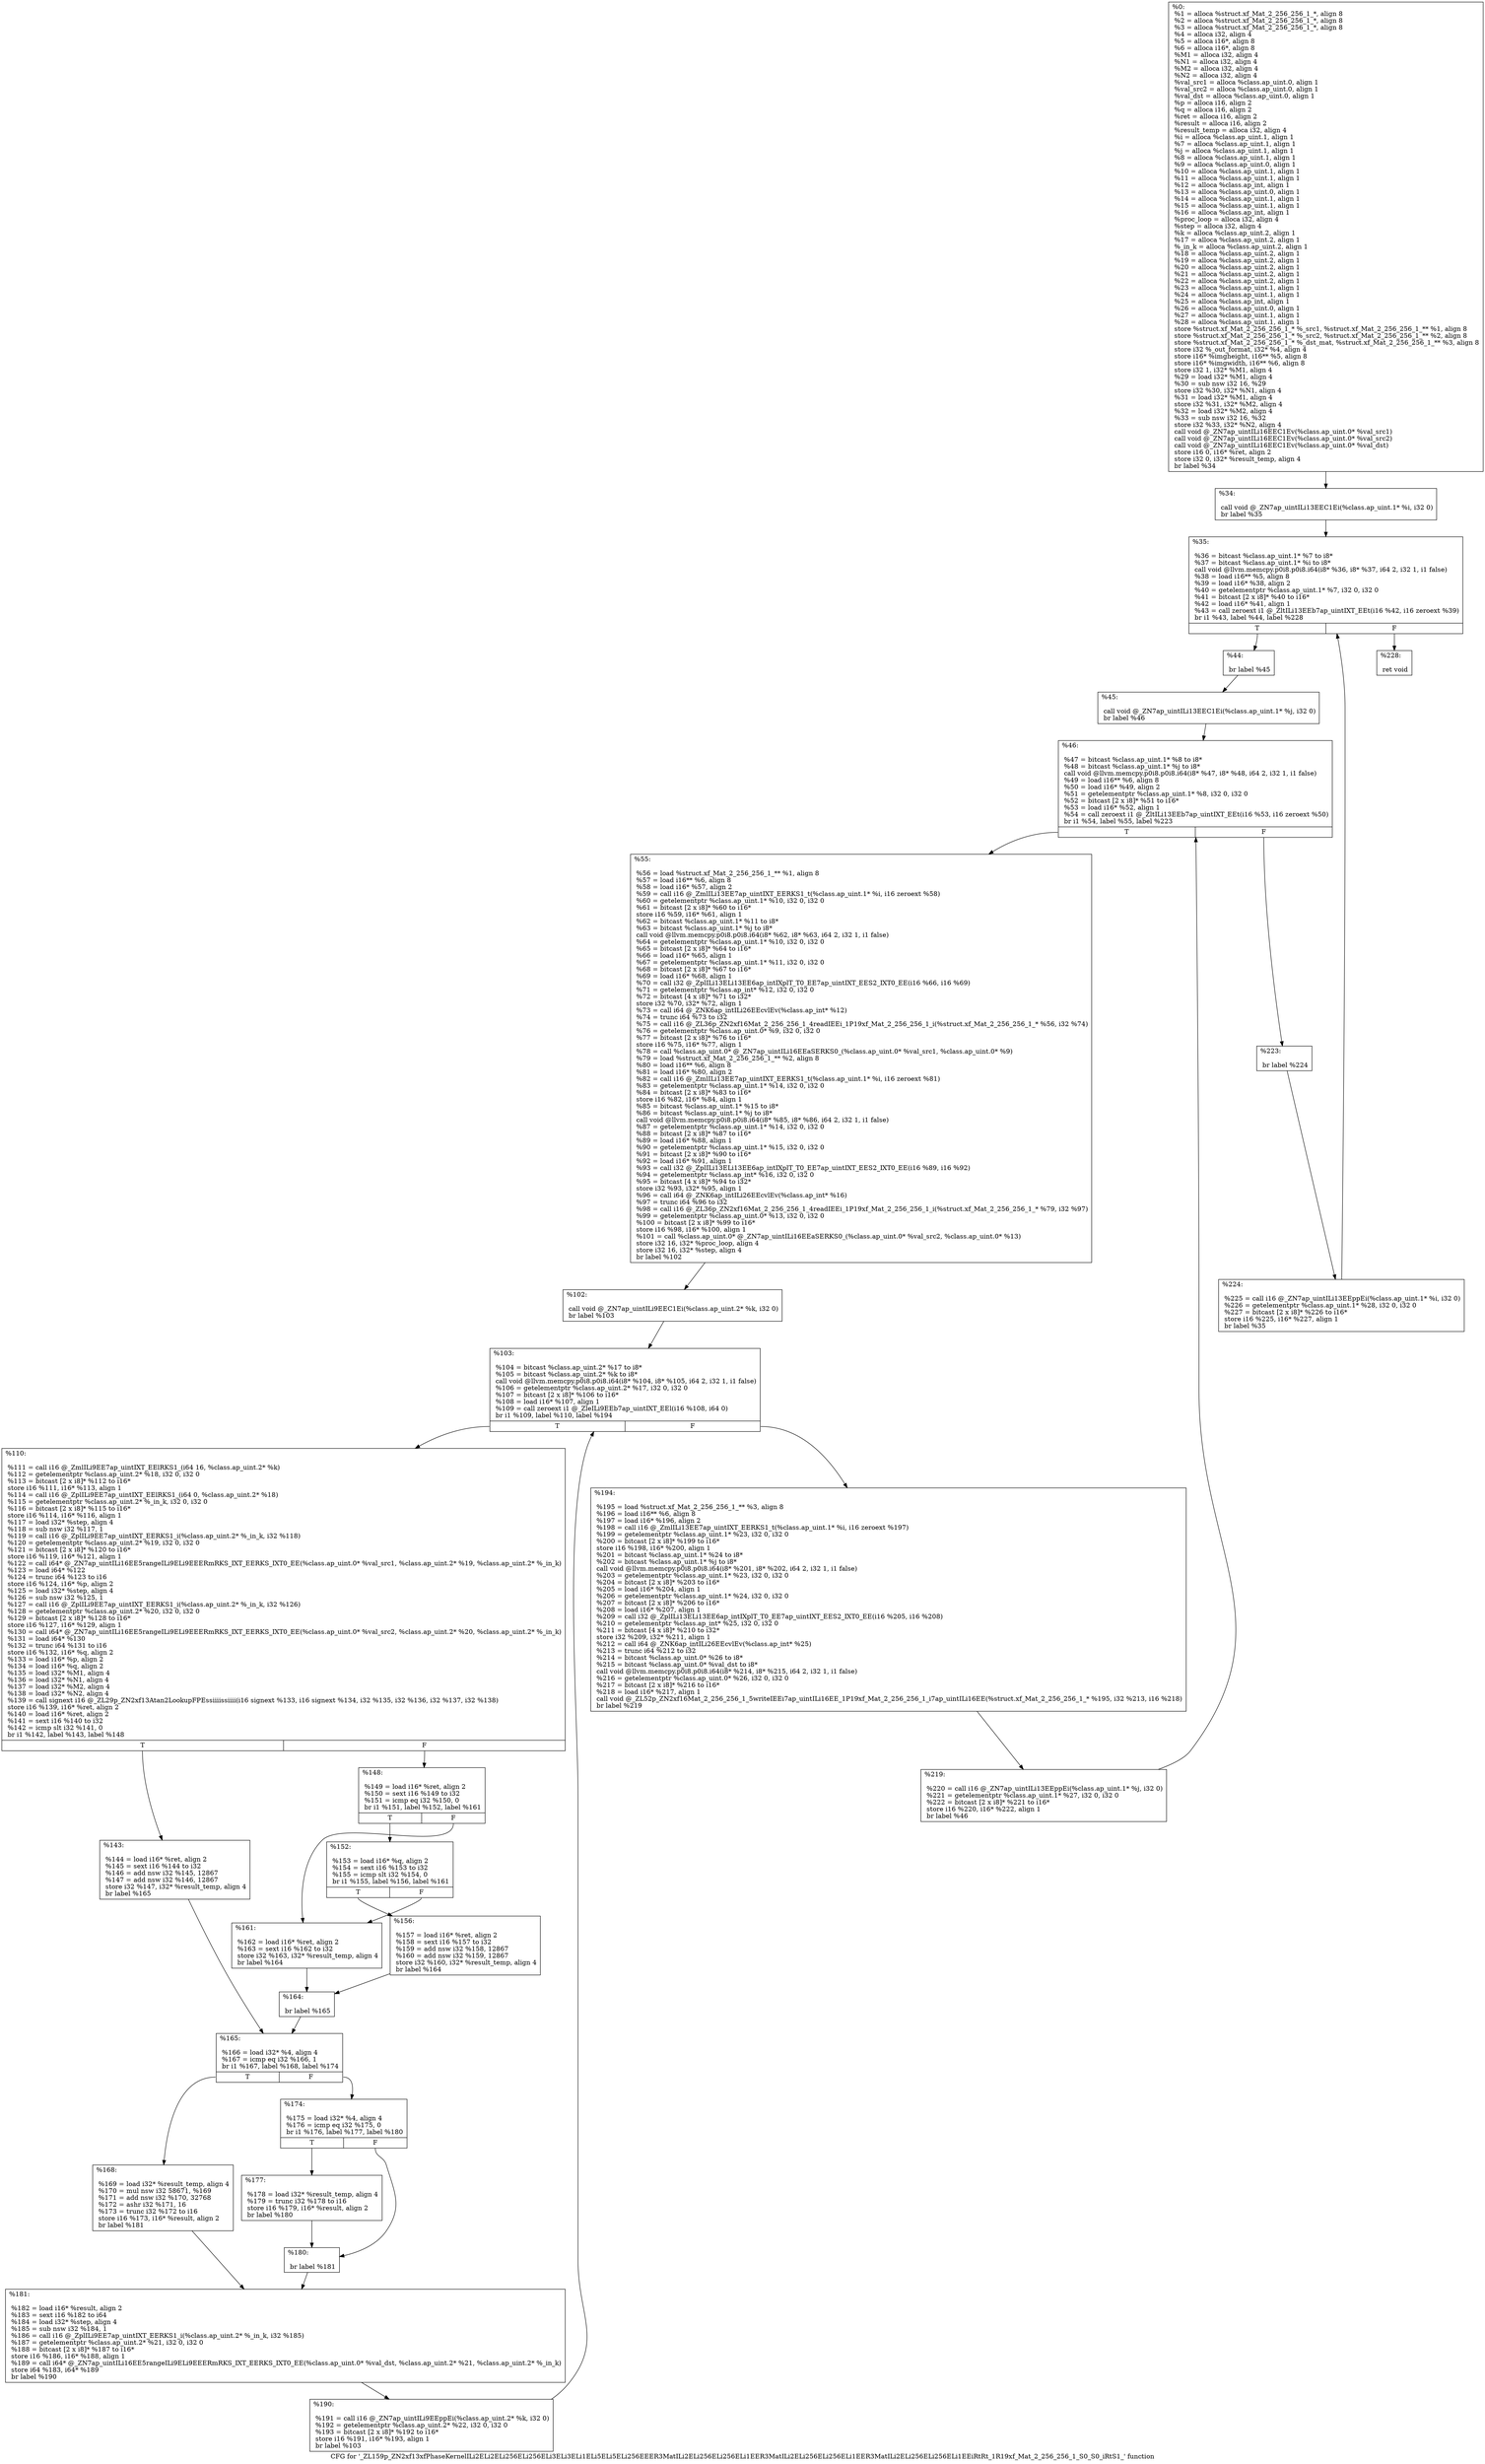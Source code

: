 digraph "CFG for '_ZL159p_ZN2xf13xfPhaseKernelILi2ELi2ELi256ELi256ELi3ELi3ELi1ELi5ELi5ELi256EEER3MatILi2ELi256ELi256ELi1EER3MatILi2ELi256ELi256ELi1EER3MatILi2ELi256ELi256ELi1EEiRtRt_1R19xf_Mat_2_256_256_1_S0_S0_iRtS1_' function" {
	label="CFG for '_ZL159p_ZN2xf13xfPhaseKernelILi2ELi2ELi256ELi256ELi3ELi3ELi1ELi5ELi5ELi256EEER3MatILi2ELi256ELi256ELi1EER3MatILi2ELi256ELi256ELi1EER3MatILi2ELi256ELi256ELi1EEiRtRt_1R19xf_Mat_2_256_256_1_S0_S0_iRtS1_' function";

	Node0x1c92cb0 [shape=record,label="{%0:\l  %1 = alloca %struct.xf_Mat_2_256_256_1_*, align 8\l  %2 = alloca %struct.xf_Mat_2_256_256_1_*, align 8\l  %3 = alloca %struct.xf_Mat_2_256_256_1_*, align 8\l  %4 = alloca i32, align 4\l  %5 = alloca i16*, align 8\l  %6 = alloca i16*, align 8\l  %M1 = alloca i32, align 4\l  %N1 = alloca i32, align 4\l  %M2 = alloca i32, align 4\l  %N2 = alloca i32, align 4\l  %val_src1 = alloca %class.ap_uint.0, align 1\l  %val_src2 = alloca %class.ap_uint.0, align 1\l  %val_dst = alloca %class.ap_uint.0, align 1\l  %p = alloca i16, align 2\l  %q = alloca i16, align 2\l  %ret = alloca i16, align 2\l  %result = alloca i16, align 2\l  %result_temp = alloca i32, align 4\l  %i = alloca %class.ap_uint.1, align 1\l  %7 = alloca %class.ap_uint.1, align 1\l  %j = alloca %class.ap_uint.1, align 1\l  %8 = alloca %class.ap_uint.1, align 1\l  %9 = alloca %class.ap_uint.0, align 1\l  %10 = alloca %class.ap_uint.1, align 1\l  %11 = alloca %class.ap_uint.1, align 1\l  %12 = alloca %class.ap_int, align 1\l  %13 = alloca %class.ap_uint.0, align 1\l  %14 = alloca %class.ap_uint.1, align 1\l  %15 = alloca %class.ap_uint.1, align 1\l  %16 = alloca %class.ap_int, align 1\l  %proc_loop = alloca i32, align 4\l  %step = alloca i32, align 4\l  %k = alloca %class.ap_uint.2, align 1\l  %17 = alloca %class.ap_uint.2, align 1\l  %_in_k = alloca %class.ap_uint.2, align 1\l  %18 = alloca %class.ap_uint.2, align 1\l  %19 = alloca %class.ap_uint.2, align 1\l  %20 = alloca %class.ap_uint.2, align 1\l  %21 = alloca %class.ap_uint.2, align 1\l  %22 = alloca %class.ap_uint.2, align 1\l  %23 = alloca %class.ap_uint.1, align 1\l  %24 = alloca %class.ap_uint.1, align 1\l  %25 = alloca %class.ap_int, align 1\l  %26 = alloca %class.ap_uint.0, align 1\l  %27 = alloca %class.ap_uint.1, align 1\l  %28 = alloca %class.ap_uint.1, align 1\l  store %struct.xf_Mat_2_256_256_1_* %_src1, %struct.xf_Mat_2_256_256_1_** %1, align 8\l  store %struct.xf_Mat_2_256_256_1_* %_src2, %struct.xf_Mat_2_256_256_1_** %2, align 8\l  store %struct.xf_Mat_2_256_256_1_* %_dst_mat, %struct.xf_Mat_2_256_256_1_** %3, align 8\l  store i32 %_out_format, i32* %4, align 4\l  store i16* %imgheight, i16** %5, align 8\l  store i16* %imgwidth, i16** %6, align 8\l  store i32 1, i32* %M1, align 4\l  %29 = load i32* %M1, align 4\l  %30 = sub nsw i32 16, %29\l  store i32 %30, i32* %N1, align 4\l  %31 = load i32* %M1, align 4\l  store i32 %31, i32* %M2, align 4\l  %32 = load i32* %M2, align 4\l  %33 = sub nsw i32 16, %32\l  store i32 %33, i32* %N2, align 4\l  call void @_ZN7ap_uintILi16EEC1Ev(%class.ap_uint.0* %val_src1)\l  call void @_ZN7ap_uintILi16EEC1Ev(%class.ap_uint.0* %val_src2)\l  call void @_ZN7ap_uintILi16EEC1Ev(%class.ap_uint.0* %val_dst)\l  store i16 0, i16* %ret, align 2\l  store i32 0, i32* %result_temp, align 4\l  br label %34\l}"];
	Node0x1c92cb0 -> Node0x1c97630;
	Node0x1c97630 [shape=record,label="{%34:\l\l  call void @_ZN7ap_uintILi13EEC1Ei(%class.ap_uint.1* %i, i32 0)\l  br label %35\l}"];
	Node0x1c97630 -> Node0x1c9be20;
	Node0x1c9be20 [shape=record,label="{%35:\l\l  %36 = bitcast %class.ap_uint.1* %7 to i8*\l  %37 = bitcast %class.ap_uint.1* %i to i8*\l  call void @llvm.memcpy.p0i8.p0i8.i64(i8* %36, i8* %37, i64 2, i32 1, i1 false)\l  %38 = load i16** %5, align 8\l  %39 = load i16* %38, align 2\l  %40 = getelementptr %class.ap_uint.1* %7, i32 0, i32 0\l  %41 = bitcast [2 x i8]* %40 to i16*\l  %42 = load i16* %41, align 1\l  %43 = call zeroext i1 @_ZltILi13EEb7ap_uintIXT_EEt(i16 %42, i16 zeroext %39)\l  br i1 %43, label %44, label %228\l|{<s0>T|<s1>F}}"];
	Node0x1c9be20:s0 -> Node0x1c9c4f0;
	Node0x1c9be20:s1 -> Node0x1c9c550;
	Node0x1c9c4f0 [shape=record,label="{%44:\l\l  br label %45\l}"];
	Node0x1c9c4f0 -> Node0x1c9c660;
	Node0x1c9c660 [shape=record,label="{%45:\l\l  call void @_ZN7ap_uintILi13EEC1Ei(%class.ap_uint.1* %j, i32 0)\l  br label %46\l}"];
	Node0x1c9c660 -> Node0x1c9c820;
	Node0x1c9c820 [shape=record,label="{%46:\l\l  %47 = bitcast %class.ap_uint.1* %8 to i8*\l  %48 = bitcast %class.ap_uint.1* %j to i8*\l  call void @llvm.memcpy.p0i8.p0i8.i64(i8* %47, i8* %48, i64 2, i32 1, i1 false)\l  %49 = load i16** %6, align 8\l  %50 = load i16* %49, align 2\l  %51 = getelementptr %class.ap_uint.1* %8, i32 0, i32 0\l  %52 = bitcast [2 x i8]* %51 to i16*\l  %53 = load i16* %52, align 1\l  %54 = call zeroext i1 @_ZltILi13EEb7ap_uintIXT_EEt(i16 %53, i16 zeroext %50)\l  br i1 %54, label %55, label %223\l|{<s0>T|<s1>F}}"];
	Node0x1c9c820:s0 -> Node0x1c9ce60;
	Node0x1c9c820:s1 -> Node0x1c9cec0;
	Node0x1c9ce60 [shape=record,label="{%55:\l\l  %56 = load %struct.xf_Mat_2_256_256_1_** %1, align 8\l  %57 = load i16** %6, align 8\l  %58 = load i16* %57, align 2\l  %59 = call i16 @_ZmlILi13EE7ap_uintIXT_EERKS1_t(%class.ap_uint.1* %i, i16 zeroext %58)\l  %60 = getelementptr %class.ap_uint.1* %10, i32 0, i32 0\l  %61 = bitcast [2 x i8]* %60 to i16*\l  store i16 %59, i16* %61, align 1\l  %62 = bitcast %class.ap_uint.1* %11 to i8*\l  %63 = bitcast %class.ap_uint.1* %j to i8*\l  call void @llvm.memcpy.p0i8.p0i8.i64(i8* %62, i8* %63, i64 2, i32 1, i1 false)\l  %64 = getelementptr %class.ap_uint.1* %10, i32 0, i32 0\l  %65 = bitcast [2 x i8]* %64 to i16*\l  %66 = load i16* %65, align 1\l  %67 = getelementptr %class.ap_uint.1* %11, i32 0, i32 0\l  %68 = bitcast [2 x i8]* %67 to i16*\l  %69 = load i16* %68, align 1\l  %70 = call i32 @_ZplILi13ELi13EE6ap_intIXplT_T0_EE7ap_uintIXT_EES2_IXT0_EE(i16 %66, i16 %69)\l  %71 = getelementptr %class.ap_int* %12, i32 0, i32 0\l  %72 = bitcast [4 x i8]* %71 to i32*\l  store i32 %70, i32* %72, align 1\l  %73 = call i64 @_ZNK6ap_intILi26EEcvlEv(%class.ap_int* %12)\l  %74 = trunc i64 %73 to i32\l  %75 = call i16 @_ZL36p_ZN2xf16Mat_2_256_256_1_4readIEEi_1P19xf_Mat_2_256_256_1_i(%struct.xf_Mat_2_256_256_1_* %56, i32 %74)\l  %76 = getelementptr %class.ap_uint.0* %9, i32 0, i32 0\l  %77 = bitcast [2 x i8]* %76 to i16*\l  store i16 %75, i16* %77, align 1\l  %78 = call %class.ap_uint.0* @_ZN7ap_uintILi16EEaSERKS0_(%class.ap_uint.0* %val_src1, %class.ap_uint.0* %9)\l  %79 = load %struct.xf_Mat_2_256_256_1_** %2, align 8\l  %80 = load i16** %6, align 8\l  %81 = load i16* %80, align 2\l  %82 = call i16 @_ZmlILi13EE7ap_uintIXT_EERKS1_t(%class.ap_uint.1* %i, i16 zeroext %81)\l  %83 = getelementptr %class.ap_uint.1* %14, i32 0, i32 0\l  %84 = bitcast [2 x i8]* %83 to i16*\l  store i16 %82, i16* %84, align 1\l  %85 = bitcast %class.ap_uint.1* %15 to i8*\l  %86 = bitcast %class.ap_uint.1* %j to i8*\l  call void @llvm.memcpy.p0i8.p0i8.i64(i8* %85, i8* %86, i64 2, i32 1, i1 false)\l  %87 = getelementptr %class.ap_uint.1* %14, i32 0, i32 0\l  %88 = bitcast [2 x i8]* %87 to i16*\l  %89 = load i16* %88, align 1\l  %90 = getelementptr %class.ap_uint.1* %15, i32 0, i32 0\l  %91 = bitcast [2 x i8]* %90 to i16*\l  %92 = load i16* %91, align 1\l  %93 = call i32 @_ZplILi13ELi13EE6ap_intIXplT_T0_EE7ap_uintIXT_EES2_IXT0_EE(i16 %89, i16 %92)\l  %94 = getelementptr %class.ap_int* %16, i32 0, i32 0\l  %95 = bitcast [4 x i8]* %94 to i32*\l  store i32 %93, i32* %95, align 1\l  %96 = call i64 @_ZNK6ap_intILi26EEcvlEv(%class.ap_int* %16)\l  %97 = trunc i64 %96 to i32\l  %98 = call i16 @_ZL36p_ZN2xf16Mat_2_256_256_1_4readIEEi_1P19xf_Mat_2_256_256_1_i(%struct.xf_Mat_2_256_256_1_* %79, i32 %97)\l  %99 = getelementptr %class.ap_uint.0* %13, i32 0, i32 0\l  %100 = bitcast [2 x i8]* %99 to i16*\l  store i16 %98, i16* %100, align 1\l  %101 = call %class.ap_uint.0* @_ZN7ap_uintILi16EEaSERKS0_(%class.ap_uint.0* %val_src2, %class.ap_uint.0* %13)\l  store i32 16, i32* %proc_loop, align 4\l  store i32 16, i32* %step, align 4\l  br label %102\l}"];
	Node0x1c9ce60 -> Node0x1c9ebe0;
	Node0x1c9ebe0 [shape=record,label="{%102:\l\l  call void @_ZN7ap_uintILi9EEC1Ei(%class.ap_uint.2* %k, i32 0)\l  br label %103\l}"];
	Node0x1c9ebe0 -> Node0x1c9fda0;
	Node0x1c9fda0 [shape=record,label="{%103:\l\l  %104 = bitcast %class.ap_uint.2* %17 to i8*\l  %105 = bitcast %class.ap_uint.2* %k to i8*\l  call void @llvm.memcpy.p0i8.p0i8.i64(i8* %104, i8* %105, i64 2, i32 1, i1 false)\l  %106 = getelementptr %class.ap_uint.2* %17, i32 0, i32 0\l  %107 = bitcast [2 x i8]* %106 to i16*\l  %108 = load i16* %107, align 1\l  %109 = call zeroext i1 @_ZleILi9EEb7ap_uintIXT_EEl(i16 %108, i64 0)\l  br i1 %109, label %110, label %194\l|{<s0>T|<s1>F}}"];
	Node0x1c9fda0:s0 -> Node0x1ca0370;
	Node0x1c9fda0:s1 -> Node0x1ca03d0;
	Node0x1ca0370 [shape=record,label="{%110:\l\l  %111 = call i16 @_ZmlILi9EE7ap_uintIXT_EElRKS1_(i64 16, %class.ap_uint.2* %k)\l  %112 = getelementptr %class.ap_uint.2* %18, i32 0, i32 0\l  %113 = bitcast [2 x i8]* %112 to i16*\l  store i16 %111, i16* %113, align 1\l  %114 = call i16 @_ZplILi9EE7ap_uintIXT_EElRKS1_(i64 0, %class.ap_uint.2* %18)\l  %115 = getelementptr %class.ap_uint.2* %_in_k, i32 0, i32 0\l  %116 = bitcast [2 x i8]* %115 to i16*\l  store i16 %114, i16* %116, align 1\l  %117 = load i32* %step, align 4\l  %118 = sub nsw i32 %117, 1\l  %119 = call i16 @_ZplILi9EE7ap_uintIXT_EERKS1_i(%class.ap_uint.2* %_in_k, i32 %118)\l  %120 = getelementptr %class.ap_uint.2* %19, i32 0, i32 0\l  %121 = bitcast [2 x i8]* %120 to i16*\l  store i16 %119, i16* %121, align 1\l  %122 = call i64* @_ZN7ap_uintILi16EE5rangeILi9ELi9EEERmRKS_IXT_EERKS_IXT0_EE(%class.ap_uint.0* %val_src1, %class.ap_uint.2* %19, %class.ap_uint.2* %_in_k)\l  %123 = load i64* %122\l  %124 = trunc i64 %123 to i16\l  store i16 %124, i16* %p, align 2\l  %125 = load i32* %step, align 4\l  %126 = sub nsw i32 %125, 1\l  %127 = call i16 @_ZplILi9EE7ap_uintIXT_EERKS1_i(%class.ap_uint.2* %_in_k, i32 %126)\l  %128 = getelementptr %class.ap_uint.2* %20, i32 0, i32 0\l  %129 = bitcast [2 x i8]* %128 to i16*\l  store i16 %127, i16* %129, align 1\l  %130 = call i64* @_ZN7ap_uintILi16EE5rangeILi9ELi9EEERmRKS_IXT_EERKS_IXT0_EE(%class.ap_uint.0* %val_src2, %class.ap_uint.2* %20, %class.ap_uint.2* %_in_k)\l  %131 = load i64* %130\l  %132 = trunc i64 %131 to i16\l  store i16 %132, i16* %q, align 2\l  %133 = load i16* %p, align 2\l  %134 = load i16* %q, align 2\l  %135 = load i32* %M1, align 4\l  %136 = load i32* %N1, align 4\l  %137 = load i32* %M2, align 4\l  %138 = load i32* %N2, align 4\l  %139 = call signext i16 @_ZL29p_ZN2xf13Atan2LookupFPEssiiiissiiii(i16 signext %133, i16 signext %134, i32 %135, i32 %136, i32 %137, i32 %138)\l  store i16 %139, i16* %ret, align 2\l  %140 = load i16* %ret, align 2\l  %141 = sext i16 %140 to i32\l  %142 = icmp slt i32 %141, 0\l  br i1 %142, label %143, label %148\l|{<s0>T|<s1>F}}"];
	Node0x1ca0370:s0 -> Node0x1ca2230;
	Node0x1ca0370:s1 -> Node0x1ca2c40;
	Node0x1ca2230 [shape=record,label="{%143:\l\l  %144 = load i16* %ret, align 2\l  %145 = sext i16 %144 to i32\l  %146 = add nsw i32 %145, 12867\l  %147 = add nsw i32 %146, 12867\l  store i32 %147, i32* %result_temp, align 4\l  br label %165\l}"];
	Node0x1ca2230 -> Node0x1ca30c0;
	Node0x1ca2c40 [shape=record,label="{%148:\l\l  %149 = load i16* %ret, align 2\l  %150 = sext i16 %149 to i32\l  %151 = icmp eq i32 %150, 0\l  br i1 %151, label %152, label %161\l|{<s0>T|<s1>F}}"];
	Node0x1ca2c40:s0 -> Node0x1ca3330;
	Node0x1ca2c40:s1 -> Node0x1ca3390;
	Node0x1ca3330 [shape=record,label="{%152:\l\l  %153 = load i16* %q, align 2\l  %154 = sext i16 %153 to i32\l  %155 = icmp slt i32 %154, 0\l  br i1 %155, label %156, label %161\l|{<s0>T|<s1>F}}"];
	Node0x1ca3330:s0 -> Node0x1ca3670;
	Node0x1ca3330:s1 -> Node0x1ca3390;
	Node0x1ca3670 [shape=record,label="{%156:\l\l  %157 = load i16* %ret, align 2\l  %158 = sext i16 %157 to i32\l  %159 = add nsw i32 %158, 12867\l  %160 = add nsw i32 %159, 12867\l  store i32 %160, i32* %result_temp, align 4\l  br label %164\l}"];
	Node0x1ca3670 -> Node0x1ca3a30;
	Node0x1ca3390 [shape=record,label="{%161:\l\l  %162 = load i16* %ret, align 2\l  %163 = sext i16 %162 to i32\l  store i32 %163, i32* %result_temp, align 4\l  br label %164\l}"];
	Node0x1ca3390 -> Node0x1ca3a30;
	Node0x1ca3a30 [shape=record,label="{%164:\l\l  br label %165\l}"];
	Node0x1ca3a30 -> Node0x1ca30c0;
	Node0x1ca30c0 [shape=record,label="{%165:\l\l  %166 = load i32* %4, align 4\l  %167 = icmp eq i32 %166, 1\l  br i1 %167, label %168, label %174\l|{<s0>T|<s1>F}}"];
	Node0x1ca30c0:s0 -> Node0x1ca3eb0;
	Node0x1ca30c0:s1 -> Node0x1ca3f10;
	Node0x1ca3eb0 [shape=record,label="{%168:\l\l  %169 = load i32* %result_temp, align 4\l  %170 = mul nsw i32 58671, %169\l  %171 = add nsw i32 %170, 32768\l  %172 = ashr i32 %171, 16\l  %173 = trunc i32 %172 to i16\l  store i16 %173, i16* %result, align 2\l  br label %181\l}"];
	Node0x1ca3eb0 -> Node0x1ca4400;
	Node0x1ca3f10 [shape=record,label="{%174:\l\l  %175 = load i32* %4, align 4\l  %176 = icmp eq i32 %175, 0\l  br i1 %176, label %177, label %180\l|{<s0>T|<s1>F}}"];
	Node0x1ca3f10:s0 -> Node0x1ca45f0;
	Node0x1ca3f10:s1 -> Node0x1ca4650;
	Node0x1ca45f0 [shape=record,label="{%177:\l\l  %178 = load i32* %result_temp, align 4\l  %179 = trunc i32 %178 to i16\l  store i16 %179, i16* %result, align 2\l  br label %180\l}"];
	Node0x1ca45f0 -> Node0x1ca4650;
	Node0x1ca4650 [shape=record,label="{%180:\l\l  br label %181\l}"];
	Node0x1ca4650 -> Node0x1ca4400;
	Node0x1ca4400 [shape=record,label="{%181:\l\l  %182 = load i16* %result, align 2\l  %183 = sext i16 %182 to i64\l  %184 = load i32* %step, align 4\l  %185 = sub nsw i32 %184, 1\l  %186 = call i16 @_ZplILi9EE7ap_uintIXT_EERKS1_i(%class.ap_uint.2* %_in_k, i32 %185)\l  %187 = getelementptr %class.ap_uint.2* %21, i32 0, i32 0\l  %188 = bitcast [2 x i8]* %187 to i16*\l  store i16 %186, i16* %188, align 1\l  %189 = call i64* @_ZN7ap_uintILi16EE5rangeILi9ELi9EEERmRKS_IXT_EERKS_IXT0_EE(%class.ap_uint.0* %val_dst, %class.ap_uint.2* %21, %class.ap_uint.2* %_in_k)\l  store i64 %183, i64* %189\l  br label %190\l}"];
	Node0x1ca4400 -> Node0x1ca4e70;
	Node0x1ca4e70 [shape=record,label="{%190:\l\l  %191 = call i16 @_ZN7ap_uintILi9EEppEi(%class.ap_uint.2* %k, i32 0)\l  %192 = getelementptr %class.ap_uint.2* %22, i32 0, i32 0\l  %193 = bitcast [2 x i8]* %192 to i16*\l  store i16 %191, i16* %193, align 1\l  br label %103\l}"];
	Node0x1ca4e70 -> Node0x1c9fda0;
	Node0x1ca03d0 [shape=record,label="{%194:\l\l  %195 = load %struct.xf_Mat_2_256_256_1_** %3, align 8\l  %196 = load i16** %6, align 8\l  %197 = load i16* %196, align 2\l  %198 = call i16 @_ZmlILi13EE7ap_uintIXT_EERKS1_t(%class.ap_uint.1* %i, i16 zeroext %197)\l  %199 = getelementptr %class.ap_uint.1* %23, i32 0, i32 0\l  %200 = bitcast [2 x i8]* %199 to i16*\l  store i16 %198, i16* %200, align 1\l  %201 = bitcast %class.ap_uint.1* %24 to i8*\l  %202 = bitcast %class.ap_uint.1* %j to i8*\l  call void @llvm.memcpy.p0i8.p0i8.i64(i8* %201, i8* %202, i64 2, i32 1, i1 false)\l  %203 = getelementptr %class.ap_uint.1* %23, i32 0, i32 0\l  %204 = bitcast [2 x i8]* %203 to i16*\l  %205 = load i16* %204, align 1\l  %206 = getelementptr %class.ap_uint.1* %24, i32 0, i32 0\l  %207 = bitcast [2 x i8]* %206 to i16*\l  %208 = load i16* %207, align 1\l  %209 = call i32 @_ZplILi13ELi13EE6ap_intIXplT_T0_EE7ap_uintIXT_EES2_IXT0_EE(i16 %205, i16 %208)\l  %210 = getelementptr %class.ap_int* %25, i32 0, i32 0\l  %211 = bitcast [4 x i8]* %210 to i32*\l  store i32 %209, i32* %211, align 1\l  %212 = call i64 @_ZNK6ap_intILi26EEcvlEv(%class.ap_int* %25)\l  %213 = trunc i64 %212 to i32\l  %214 = bitcast %class.ap_uint.0* %26 to i8*\l  %215 = bitcast %class.ap_uint.0* %val_dst to i8*\l  call void @llvm.memcpy.p0i8.p0i8.i64(i8* %214, i8* %215, i64 2, i32 1, i1 false)\l  %216 = getelementptr %class.ap_uint.0* %26, i32 0, i32 0\l  %217 = bitcast [2 x i8]* %216 to i16*\l  %218 = load i16* %217, align 1\l  call void @_ZL52p_ZN2xf16Mat_2_256_256_1_5writeIEEi7ap_uintILi16EE_1P19xf_Mat_2_256_256_1_i7ap_uintILi16EE(%struct.xf_Mat_2_256_256_1_* %195, i32 %213, i16 %218)\l  br label %219\l}"];
	Node0x1ca03d0 -> Node0x1ca55e0;
	Node0x1ca55e0 [shape=record,label="{%219:\l\l  %220 = call i16 @_ZN7ap_uintILi13EEppEi(%class.ap_uint.1* %j, i32 0)\l  %221 = getelementptr %class.ap_uint.1* %27, i32 0, i32 0\l  %222 = bitcast [2 x i8]* %221 to i16*\l  store i16 %220, i16* %222, align 1\l  br label %46\l}"];
	Node0x1ca55e0 -> Node0x1c9c820;
	Node0x1c9cec0 [shape=record,label="{%223:\l\l  br label %224\l}"];
	Node0x1c9cec0 -> Node0x1ca6ce0;
	Node0x1ca6ce0 [shape=record,label="{%224:\l\l  %225 = call i16 @_ZN7ap_uintILi13EEppEi(%class.ap_uint.1* %i, i32 0)\l  %226 = getelementptr %class.ap_uint.1* %28, i32 0, i32 0\l  %227 = bitcast [2 x i8]* %226 to i16*\l  store i16 %225, i16* %227, align 1\l  br label %35\l}"];
	Node0x1ca6ce0 -> Node0x1c9be20;
	Node0x1c9c550 [shape=record,label="{%228:\l\l  ret void\l}"];
}
